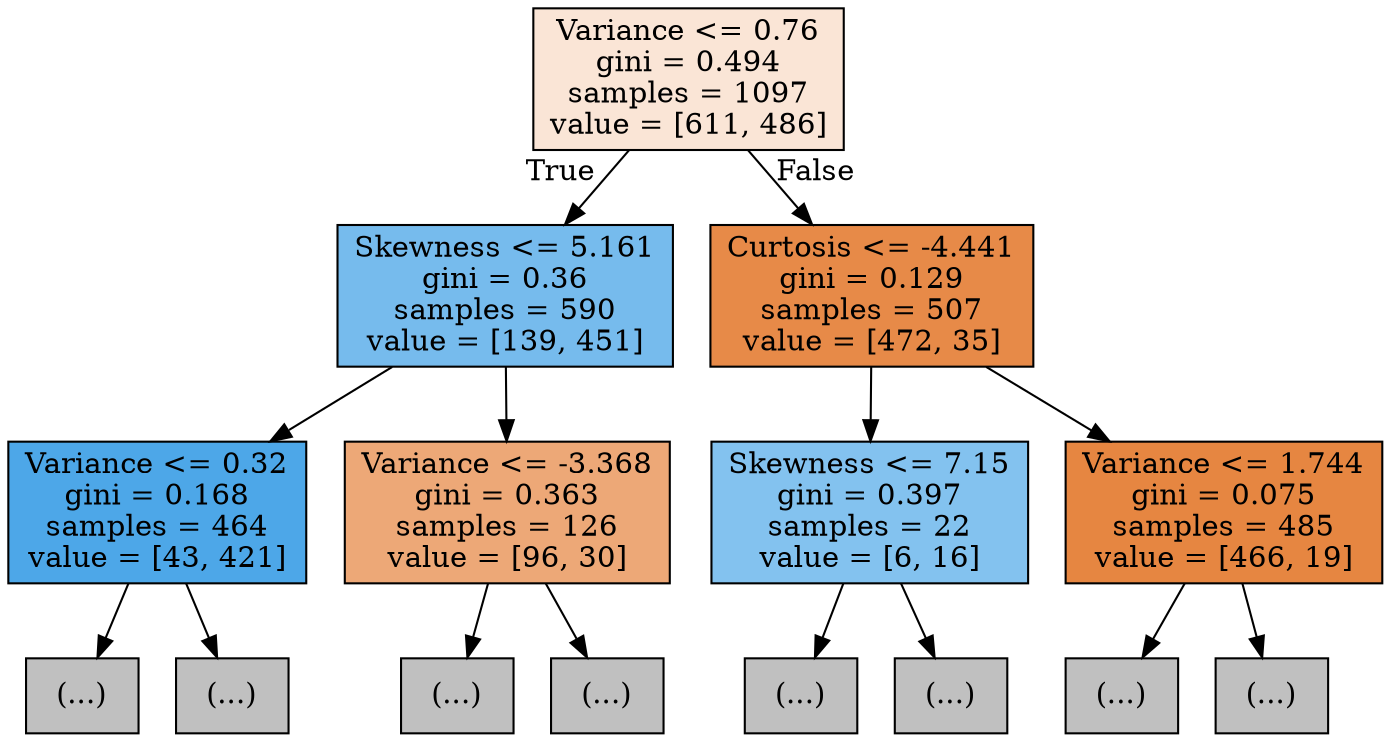 digraph Tree {
node [shape=box, style="filled", color="black"] ;
0 [label="Variance <= 0.76\ngini = 0.494\nsamples = 1097\nvalue = [611, 486]", fillcolor="#fae5d6"] ;
1 [label="Skewness <= 5.161\ngini = 0.36\nsamples = 590\nvalue = [139, 451]", fillcolor="#76bbed"] ;
0 -> 1 [labeldistance=2.5, labelangle=45, headlabel="True"] ;
2 [label="Variance <= 0.32\ngini = 0.168\nsamples = 464\nvalue = [43, 421]", fillcolor="#4da7e8"] ;
1 -> 2 ;
3 [label="(...)", fillcolor="#C0C0C0"] ;
2 -> 3 ;
22 [label="(...)", fillcolor="#C0C0C0"] ;
2 -> 22 ;
27 [label="Variance <= -3.368\ngini = 0.363\nsamples = 126\nvalue = [96, 30]", fillcolor="#eda877"] ;
1 -> 27 ;
28 [label="(...)", fillcolor="#C0C0C0"] ;
27 -> 28 ;
31 [label="(...)", fillcolor="#C0C0C0"] ;
27 -> 31 ;
34 [label="Curtosis <= -4.441\ngini = 0.129\nsamples = 507\nvalue = [472, 35]", fillcolor="#e78a48"] ;
0 -> 34 [labeldistance=2.5, labelangle=-45, headlabel="False"] ;
35 [label="Skewness <= 7.15\ngini = 0.397\nsamples = 22\nvalue = [6, 16]", fillcolor="#83c2ef"] ;
34 -> 35 ;
36 [label="(...)", fillcolor="#C0C0C0"] ;
35 -> 36 ;
37 [label="(...)", fillcolor="#C0C0C0"] ;
35 -> 37 ;
38 [label="Variance <= 1.744\ngini = 0.075\nsamples = 485\nvalue = [466, 19]", fillcolor="#e68641"] ;
34 -> 38 ;
39 [label="(...)", fillcolor="#C0C0C0"] ;
38 -> 39 ;
48 [label="(...)", fillcolor="#C0C0C0"] ;
38 -> 48 ;
}